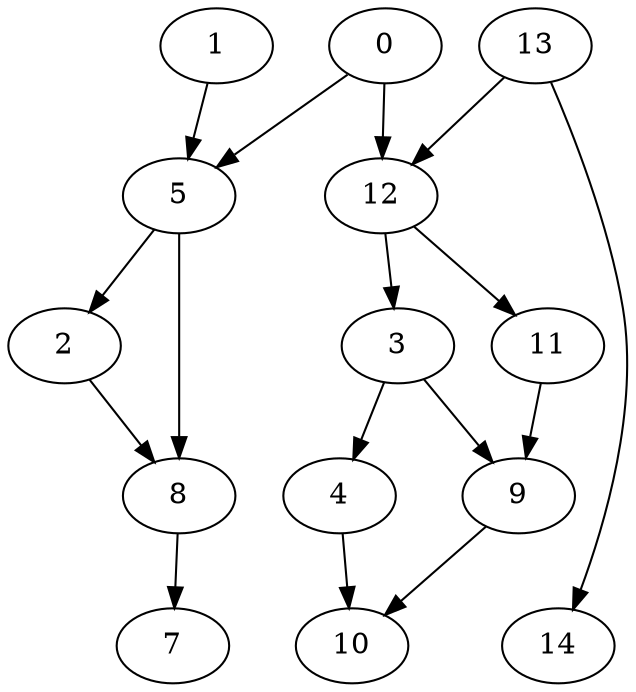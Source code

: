 digraph G {
    0;
    5;
    12;
    2;
    8;
    3;
    11;
    7;
    4;
    9;
    10;
    1;
    13;
    14;
    0 -> 5 [weight=0];
    0 -> 12 [weight=0];
    5 -> 2 [weight=0];
    5 -> 8 [weight=1];
    12 -> 3 [weight=0];
    12 -> 11 [weight=0];
    2 -> 8 [weight=0];
    8 -> 7 [weight=0];
    3 -> 4 [weight=0];
    3 -> 9 [weight=0];
    11 -> 9 [weight=0];
    4 -> 10 [weight=0];
    9 -> 10 [weight=0];
    1 -> 5 [weight=0];
    13 -> 12 [weight=0];
    13 -> 14 [weight=0];
}
